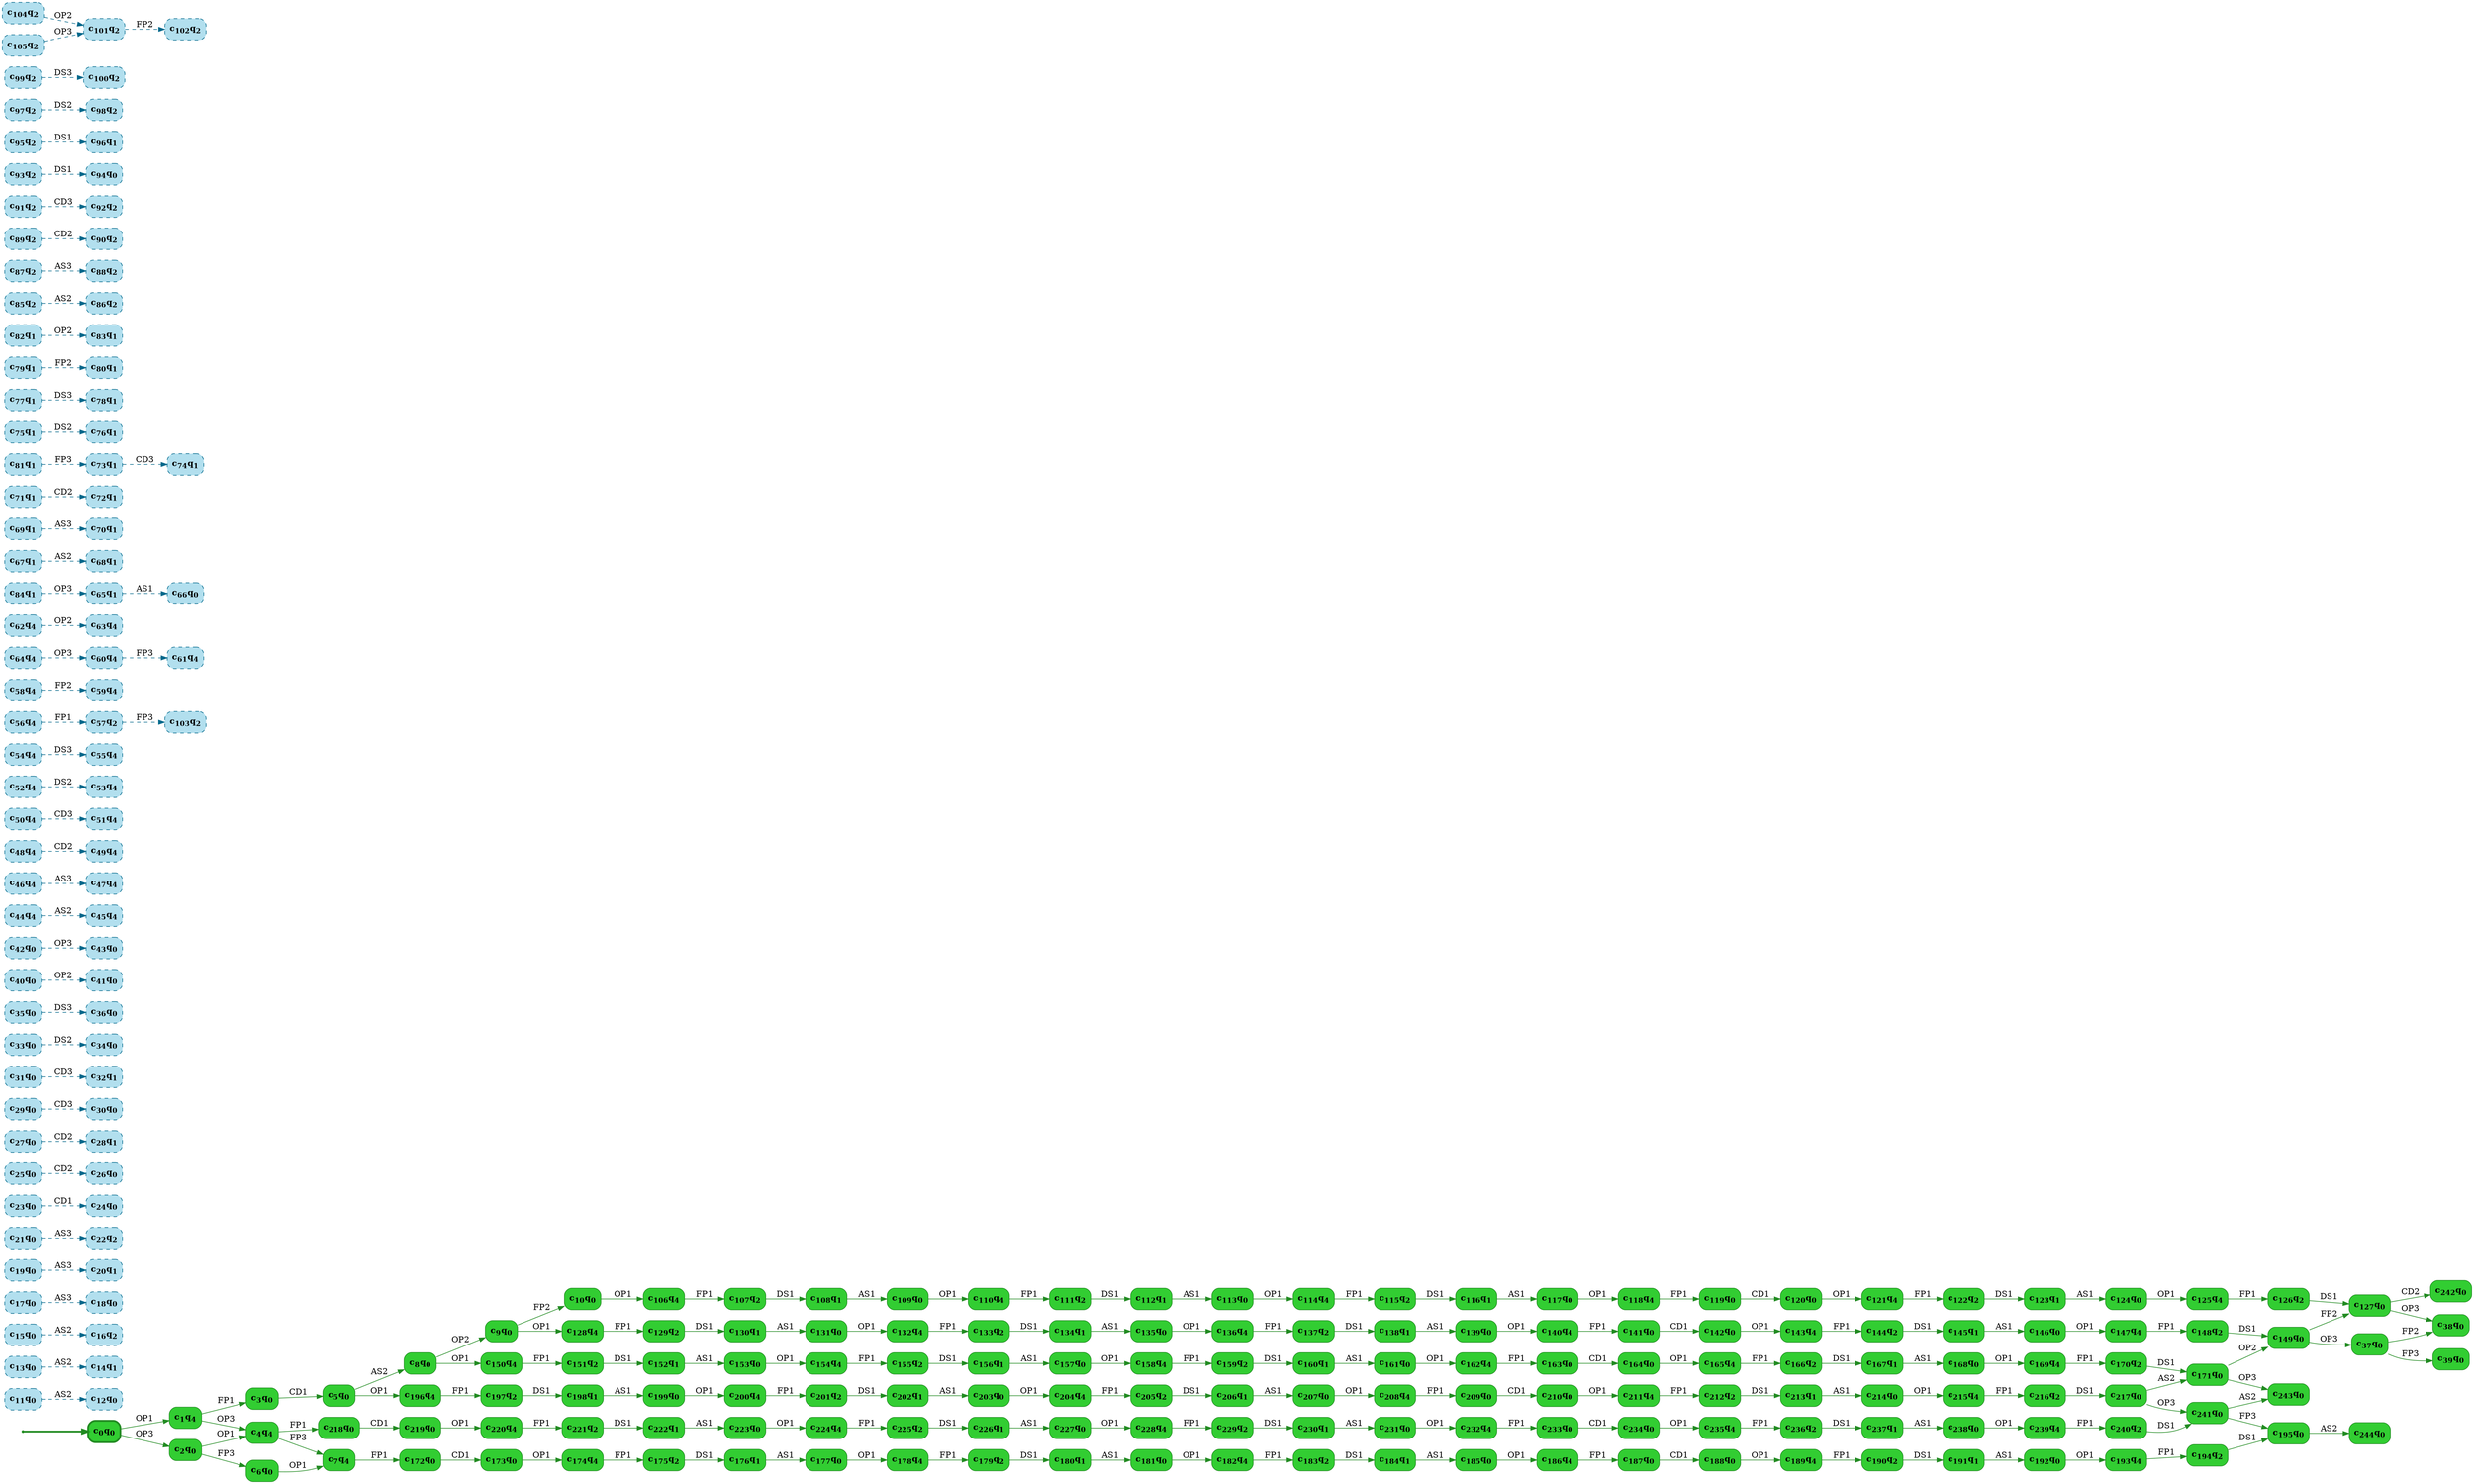 digraph g {

	rankdir="LR"

	__invisible__[shape="point", color="forestgreen"]
	c0q0[label=<<b>c<sub>0</sub>q<sub>0</sub></b>>, shape="box", style="rounded, filled", fillcolor="limegreen", color="forestgreen", penwidth=3] // Initial
	c1q4[label=<<b>c<sub>1</sub>q<sub>4</sub></b>>, shape="box", style="rounded, filled", fillcolor="limegreen", color="forestgreen"]
	c3q0[label=<<b>c<sub>3</sub>q<sub>0</sub></b>>, shape="box", style="rounded, filled", fillcolor="limegreen", color="forestgreen"]
	c5q0[label=<<b>c<sub>5</sub>q<sub>0</sub></b>>, shape="box", style="rounded, filled", fillcolor="limegreen", color="forestgreen"]
	c8q0[label=<<b>c<sub>8</sub>q<sub>0</sub></b>>, shape="box", style="rounded, filled", fillcolor="limegreen", color="forestgreen"]
	c9q0[label=<<b>c<sub>9</sub>q<sub>0</sub></b>>, shape="box", style="rounded, filled", fillcolor="limegreen", color="forestgreen"]
	c10q0[label=<<b>c<sub>10</sub>q<sub>0</sub></b>>, shape="box", style="rounded, filled", fillcolor="limegreen", color="forestgreen"]
	c106q4[label=<<b>c<sub>106</sub>q<sub>4</sub></b>>, shape="box", style="rounded, filled", fillcolor="limegreen", color="forestgreen"]
	c107q2[label=<<b>c<sub>107</sub>q<sub>2</sub></b>>, shape="box", style="rounded, filled", fillcolor="limegreen", color="forestgreen"]
	c108q1[label=<<b>c<sub>108</sub>q<sub>1</sub></b>>, shape="box", style="rounded, filled", fillcolor="limegreen", color="forestgreen"]
	c109q0[label=<<b>c<sub>109</sub>q<sub>0</sub></b>>, shape="box", style="rounded, filled", fillcolor="limegreen", color="forestgreen"]
	c110q4[label=<<b>c<sub>110</sub>q<sub>4</sub></b>>, shape="box", style="rounded, filled", fillcolor="limegreen", color="forestgreen"]
	c111q2[label=<<b>c<sub>111</sub>q<sub>2</sub></b>>, shape="box", style="rounded, filled", fillcolor="limegreen", color="forestgreen"]
	c112q1[label=<<b>c<sub>112</sub>q<sub>1</sub></b>>, shape="box", style="rounded, filled", fillcolor="limegreen", color="forestgreen"]
	c113q0[label=<<b>c<sub>113</sub>q<sub>0</sub></b>>, shape="box", style="rounded, filled", fillcolor="limegreen", color="forestgreen"]
	c114q4[label=<<b>c<sub>114</sub>q<sub>4</sub></b>>, shape="box", style="rounded, filled", fillcolor="limegreen", color="forestgreen"]
	c115q2[label=<<b>c<sub>115</sub>q<sub>2</sub></b>>, shape="box", style="rounded, filled", fillcolor="limegreen", color="forestgreen"]
	c116q1[label=<<b>c<sub>116</sub>q<sub>1</sub></b>>, shape="box", style="rounded, filled", fillcolor="limegreen", color="forestgreen"]
	c117q0[label=<<b>c<sub>117</sub>q<sub>0</sub></b>>, shape="box", style="rounded, filled", fillcolor="limegreen", color="forestgreen"]
	c118q4[label=<<b>c<sub>118</sub>q<sub>4</sub></b>>, shape="box", style="rounded, filled", fillcolor="limegreen", color="forestgreen"]
	c119q0[label=<<b>c<sub>119</sub>q<sub>0</sub></b>>, shape="box", style="rounded, filled", fillcolor="limegreen", color="forestgreen"]
	c120q0[label=<<b>c<sub>120</sub>q<sub>0</sub></b>>, shape="box", style="rounded, filled", fillcolor="limegreen", color="forestgreen"]
	c121q4[label=<<b>c<sub>121</sub>q<sub>4</sub></b>>, shape="box", style="rounded, filled", fillcolor="limegreen", color="forestgreen"]
	c122q2[label=<<b>c<sub>122</sub>q<sub>2</sub></b>>, shape="box", style="rounded, filled", fillcolor="limegreen", color="forestgreen"]
	c123q1[label=<<b>c<sub>123</sub>q<sub>1</sub></b>>, shape="box", style="rounded, filled", fillcolor="limegreen", color="forestgreen"]
	c124q0[label=<<b>c<sub>124</sub>q<sub>0</sub></b>>, shape="box", style="rounded, filled", fillcolor="limegreen", color="forestgreen"]
	c125q4[label=<<b>c<sub>125</sub>q<sub>4</sub></b>>, shape="box", style="rounded, filled", fillcolor="limegreen", color="forestgreen"]
	c126q2[label=<<b>c<sub>126</sub>q<sub>2</sub></b>>, shape="box", style="rounded, filled", fillcolor="limegreen", color="forestgreen"]
	c127q0[label=<<b>c<sub>127</sub>q<sub>0</sub></b>>, shape="box", style="rounded, filled", fillcolor="limegreen", color="forestgreen"]
	c242q0[label=<<b>c<sub>242</sub>q<sub>0</sub></b>>, shape="box", style="rounded, filled", fillcolor="limegreen", color="forestgreen"]
	c38q0[label=<<b>c<sub>38</sub>q<sub>0</sub></b>>, shape="box", style="rounded, filled", fillcolor="limegreen", color="forestgreen"]
	c128q4[label=<<b>c<sub>128</sub>q<sub>4</sub></b>>, shape="box", style="rounded, filled", fillcolor="limegreen", color="forestgreen"]
	c129q2[label=<<b>c<sub>129</sub>q<sub>2</sub></b>>, shape="box", style="rounded, filled", fillcolor="limegreen", color="forestgreen"]
	c130q1[label=<<b>c<sub>130</sub>q<sub>1</sub></b>>, shape="box", style="rounded, filled", fillcolor="limegreen", color="forestgreen"]
	c131q0[label=<<b>c<sub>131</sub>q<sub>0</sub></b>>, shape="box", style="rounded, filled", fillcolor="limegreen", color="forestgreen"]
	c132q4[label=<<b>c<sub>132</sub>q<sub>4</sub></b>>, shape="box", style="rounded, filled", fillcolor="limegreen", color="forestgreen"]
	c133q2[label=<<b>c<sub>133</sub>q<sub>2</sub></b>>, shape="box", style="rounded, filled", fillcolor="limegreen", color="forestgreen"]
	c134q1[label=<<b>c<sub>134</sub>q<sub>1</sub></b>>, shape="box", style="rounded, filled", fillcolor="limegreen", color="forestgreen"]
	c135q0[label=<<b>c<sub>135</sub>q<sub>0</sub></b>>, shape="box", style="rounded, filled", fillcolor="limegreen", color="forestgreen"]
	c136q4[label=<<b>c<sub>136</sub>q<sub>4</sub></b>>, shape="box", style="rounded, filled", fillcolor="limegreen", color="forestgreen"]
	c137q2[label=<<b>c<sub>137</sub>q<sub>2</sub></b>>, shape="box", style="rounded, filled", fillcolor="limegreen", color="forestgreen"]
	c138q1[label=<<b>c<sub>138</sub>q<sub>1</sub></b>>, shape="box", style="rounded, filled", fillcolor="limegreen", color="forestgreen"]
	c139q0[label=<<b>c<sub>139</sub>q<sub>0</sub></b>>, shape="box", style="rounded, filled", fillcolor="limegreen", color="forestgreen"]
	c140q4[label=<<b>c<sub>140</sub>q<sub>4</sub></b>>, shape="box", style="rounded, filled", fillcolor="limegreen", color="forestgreen"]
	c141q0[label=<<b>c<sub>141</sub>q<sub>0</sub></b>>, shape="box", style="rounded, filled", fillcolor="limegreen", color="forestgreen"]
	c142q0[label=<<b>c<sub>142</sub>q<sub>0</sub></b>>, shape="box", style="rounded, filled", fillcolor="limegreen", color="forestgreen"]
	c143q4[label=<<b>c<sub>143</sub>q<sub>4</sub></b>>, shape="box", style="rounded, filled", fillcolor="limegreen", color="forestgreen"]
	c144q2[label=<<b>c<sub>144</sub>q<sub>2</sub></b>>, shape="box", style="rounded, filled", fillcolor="limegreen", color="forestgreen"]
	c145q1[label=<<b>c<sub>145</sub>q<sub>1</sub></b>>, shape="box", style="rounded, filled", fillcolor="limegreen", color="forestgreen"]
	c146q0[label=<<b>c<sub>146</sub>q<sub>0</sub></b>>, shape="box", style="rounded, filled", fillcolor="limegreen", color="forestgreen"]
	c147q4[label=<<b>c<sub>147</sub>q<sub>4</sub></b>>, shape="box", style="rounded, filled", fillcolor="limegreen", color="forestgreen"]
	c148q2[label=<<b>c<sub>148</sub>q<sub>2</sub></b>>, shape="box", style="rounded, filled", fillcolor="limegreen", color="forestgreen"]
	c149q0[label=<<b>c<sub>149</sub>q<sub>0</sub></b>>, shape="box", style="rounded, filled", fillcolor="limegreen", color="forestgreen"]
	c37q0[label=<<b>c<sub>37</sub>q<sub>0</sub></b>>, shape="box", style="rounded, filled", fillcolor="limegreen", color="forestgreen"]
	c39q0[label=<<b>c<sub>39</sub>q<sub>0</sub></b>>, shape="box", style="rounded, filled", fillcolor="limegreen", color="forestgreen"]
	c150q4[label=<<b>c<sub>150</sub>q<sub>4</sub></b>>, shape="box", style="rounded, filled", fillcolor="limegreen", color="forestgreen"]
	c151q2[label=<<b>c<sub>151</sub>q<sub>2</sub></b>>, shape="box", style="rounded, filled", fillcolor="limegreen", color="forestgreen"]
	c152q1[label=<<b>c<sub>152</sub>q<sub>1</sub></b>>, shape="box", style="rounded, filled", fillcolor="limegreen", color="forestgreen"]
	c153q0[label=<<b>c<sub>153</sub>q<sub>0</sub></b>>, shape="box", style="rounded, filled", fillcolor="limegreen", color="forestgreen"]
	c154q4[label=<<b>c<sub>154</sub>q<sub>4</sub></b>>, shape="box", style="rounded, filled", fillcolor="limegreen", color="forestgreen"]
	c155q2[label=<<b>c<sub>155</sub>q<sub>2</sub></b>>, shape="box", style="rounded, filled", fillcolor="limegreen", color="forestgreen"]
	c156q1[label=<<b>c<sub>156</sub>q<sub>1</sub></b>>, shape="box", style="rounded, filled", fillcolor="limegreen", color="forestgreen"]
	c157q0[label=<<b>c<sub>157</sub>q<sub>0</sub></b>>, shape="box", style="rounded, filled", fillcolor="limegreen", color="forestgreen"]
	c158q4[label=<<b>c<sub>158</sub>q<sub>4</sub></b>>, shape="box", style="rounded, filled", fillcolor="limegreen", color="forestgreen"]
	c159q2[label=<<b>c<sub>159</sub>q<sub>2</sub></b>>, shape="box", style="rounded, filled", fillcolor="limegreen", color="forestgreen"]
	c160q1[label=<<b>c<sub>160</sub>q<sub>1</sub></b>>, shape="box", style="rounded, filled", fillcolor="limegreen", color="forestgreen"]
	c161q0[label=<<b>c<sub>161</sub>q<sub>0</sub></b>>, shape="box", style="rounded, filled", fillcolor="limegreen", color="forestgreen"]
	c162q4[label=<<b>c<sub>162</sub>q<sub>4</sub></b>>, shape="box", style="rounded, filled", fillcolor="limegreen", color="forestgreen"]
	c163q0[label=<<b>c<sub>163</sub>q<sub>0</sub></b>>, shape="box", style="rounded, filled", fillcolor="limegreen", color="forestgreen"]
	c164q0[label=<<b>c<sub>164</sub>q<sub>0</sub></b>>, shape="box", style="rounded, filled", fillcolor="limegreen", color="forestgreen"]
	c165q4[label=<<b>c<sub>165</sub>q<sub>4</sub></b>>, shape="box", style="rounded, filled", fillcolor="limegreen", color="forestgreen"]
	c166q2[label=<<b>c<sub>166</sub>q<sub>2</sub></b>>, shape="box", style="rounded, filled", fillcolor="limegreen", color="forestgreen"]
	c167q1[label=<<b>c<sub>167</sub>q<sub>1</sub></b>>, shape="box", style="rounded, filled", fillcolor="limegreen", color="forestgreen"]
	c168q0[label=<<b>c<sub>168</sub>q<sub>0</sub></b>>, shape="box", style="rounded, filled", fillcolor="limegreen", color="forestgreen"]
	c169q4[label=<<b>c<sub>169</sub>q<sub>4</sub></b>>, shape="box", style="rounded, filled", fillcolor="limegreen", color="forestgreen"]
	c170q2[label=<<b>c<sub>170</sub>q<sub>2</sub></b>>, shape="box", style="rounded, filled", fillcolor="limegreen", color="forestgreen"]
	c171q0[label=<<b>c<sub>171</sub>q<sub>0</sub></b>>, shape="box", style="rounded, filled", fillcolor="limegreen", color="forestgreen"]
	c243q0[label=<<b>c<sub>243</sub>q<sub>0</sub></b>>, shape="box", style="rounded, filled", fillcolor="limegreen", color="forestgreen"]
	c196q4[label=<<b>c<sub>196</sub>q<sub>4</sub></b>>, shape="box", style="rounded, filled", fillcolor="limegreen", color="forestgreen"]
	c197q2[label=<<b>c<sub>197</sub>q<sub>2</sub></b>>, shape="box", style="rounded, filled", fillcolor="limegreen", color="forestgreen"]
	c198q1[label=<<b>c<sub>198</sub>q<sub>1</sub></b>>, shape="box", style="rounded, filled", fillcolor="limegreen", color="forestgreen"]
	c199q0[label=<<b>c<sub>199</sub>q<sub>0</sub></b>>, shape="box", style="rounded, filled", fillcolor="limegreen", color="forestgreen"]
	c200q4[label=<<b>c<sub>200</sub>q<sub>4</sub></b>>, shape="box", style="rounded, filled", fillcolor="limegreen", color="forestgreen"]
	c201q2[label=<<b>c<sub>201</sub>q<sub>2</sub></b>>, shape="box", style="rounded, filled", fillcolor="limegreen", color="forestgreen"]
	c202q1[label=<<b>c<sub>202</sub>q<sub>1</sub></b>>, shape="box", style="rounded, filled", fillcolor="limegreen", color="forestgreen"]
	c203q0[label=<<b>c<sub>203</sub>q<sub>0</sub></b>>, shape="box", style="rounded, filled", fillcolor="limegreen", color="forestgreen"]
	c204q4[label=<<b>c<sub>204</sub>q<sub>4</sub></b>>, shape="box", style="rounded, filled", fillcolor="limegreen", color="forestgreen"]
	c205q2[label=<<b>c<sub>205</sub>q<sub>2</sub></b>>, shape="box", style="rounded, filled", fillcolor="limegreen", color="forestgreen"]
	c206q1[label=<<b>c<sub>206</sub>q<sub>1</sub></b>>, shape="box", style="rounded, filled", fillcolor="limegreen", color="forestgreen"]
	c207q0[label=<<b>c<sub>207</sub>q<sub>0</sub></b>>, shape="box", style="rounded, filled", fillcolor="limegreen", color="forestgreen"]
	c208q4[label=<<b>c<sub>208</sub>q<sub>4</sub></b>>, shape="box", style="rounded, filled", fillcolor="limegreen", color="forestgreen"]
	c209q0[label=<<b>c<sub>209</sub>q<sub>0</sub></b>>, shape="box", style="rounded, filled", fillcolor="limegreen", color="forestgreen"]
	c210q0[label=<<b>c<sub>210</sub>q<sub>0</sub></b>>, shape="box", style="rounded, filled", fillcolor="limegreen", color="forestgreen"]
	c211q4[label=<<b>c<sub>211</sub>q<sub>4</sub></b>>, shape="box", style="rounded, filled", fillcolor="limegreen", color="forestgreen"]
	c212q2[label=<<b>c<sub>212</sub>q<sub>2</sub></b>>, shape="box", style="rounded, filled", fillcolor="limegreen", color="forestgreen"]
	c213q1[label=<<b>c<sub>213</sub>q<sub>1</sub></b>>, shape="box", style="rounded, filled", fillcolor="limegreen", color="forestgreen"]
	c214q0[label=<<b>c<sub>214</sub>q<sub>0</sub></b>>, shape="box", style="rounded, filled", fillcolor="limegreen", color="forestgreen"]
	c215q4[label=<<b>c<sub>215</sub>q<sub>4</sub></b>>, shape="box", style="rounded, filled", fillcolor="limegreen", color="forestgreen"]
	c216q2[label=<<b>c<sub>216</sub>q<sub>2</sub></b>>, shape="box", style="rounded, filled", fillcolor="limegreen", color="forestgreen"]
	c217q0[label=<<b>c<sub>217</sub>q<sub>0</sub></b>>, shape="box", style="rounded, filled", fillcolor="limegreen", color="forestgreen"]
	c241q0[label=<<b>c<sub>241</sub>q<sub>0</sub></b>>, shape="box", style="rounded, filled", fillcolor="limegreen", color="forestgreen"]
	c195q0[label=<<b>c<sub>195</sub>q<sub>0</sub></b>>, shape="box", style="rounded, filled", fillcolor="limegreen", color="forestgreen"]
	c244q0[label=<<b>c<sub>244</sub>q<sub>0</sub></b>>, shape="box", style="rounded, filled", fillcolor="limegreen", color="forestgreen"]
	c4q4[label=<<b>c<sub>4</sub>q<sub>4</sub></b>>, shape="box", style="rounded, filled", fillcolor="limegreen", color="forestgreen"]
	c7q4[label=<<b>c<sub>7</sub>q<sub>4</sub></b>>, shape="box", style="rounded, filled", fillcolor="limegreen", color="forestgreen"]
	c172q0[label=<<b>c<sub>172</sub>q<sub>0</sub></b>>, shape="box", style="rounded, filled", fillcolor="limegreen", color="forestgreen"]
	c173q0[label=<<b>c<sub>173</sub>q<sub>0</sub></b>>, shape="box", style="rounded, filled", fillcolor="limegreen", color="forestgreen"]
	c174q4[label=<<b>c<sub>174</sub>q<sub>4</sub></b>>, shape="box", style="rounded, filled", fillcolor="limegreen", color="forestgreen"]
	c175q2[label=<<b>c<sub>175</sub>q<sub>2</sub></b>>, shape="box", style="rounded, filled", fillcolor="limegreen", color="forestgreen"]
	c176q1[label=<<b>c<sub>176</sub>q<sub>1</sub></b>>, shape="box", style="rounded, filled", fillcolor="limegreen", color="forestgreen"]
	c177q0[label=<<b>c<sub>177</sub>q<sub>0</sub></b>>, shape="box", style="rounded, filled", fillcolor="limegreen", color="forestgreen"]
	c178q4[label=<<b>c<sub>178</sub>q<sub>4</sub></b>>, shape="box", style="rounded, filled", fillcolor="limegreen", color="forestgreen"]
	c179q2[label=<<b>c<sub>179</sub>q<sub>2</sub></b>>, shape="box", style="rounded, filled", fillcolor="limegreen", color="forestgreen"]
	c180q1[label=<<b>c<sub>180</sub>q<sub>1</sub></b>>, shape="box", style="rounded, filled", fillcolor="limegreen", color="forestgreen"]
	c181q0[label=<<b>c<sub>181</sub>q<sub>0</sub></b>>, shape="box", style="rounded, filled", fillcolor="limegreen", color="forestgreen"]
	c182q4[label=<<b>c<sub>182</sub>q<sub>4</sub></b>>, shape="box", style="rounded, filled", fillcolor="limegreen", color="forestgreen"]
	c183q2[label=<<b>c<sub>183</sub>q<sub>2</sub></b>>, shape="box", style="rounded, filled", fillcolor="limegreen", color="forestgreen"]
	c184q1[label=<<b>c<sub>184</sub>q<sub>1</sub></b>>, shape="box", style="rounded, filled", fillcolor="limegreen", color="forestgreen"]
	c185q0[label=<<b>c<sub>185</sub>q<sub>0</sub></b>>, shape="box", style="rounded, filled", fillcolor="limegreen", color="forestgreen"]
	c186q4[label=<<b>c<sub>186</sub>q<sub>4</sub></b>>, shape="box", style="rounded, filled", fillcolor="limegreen", color="forestgreen"]
	c187q0[label=<<b>c<sub>187</sub>q<sub>0</sub></b>>, shape="box", style="rounded, filled", fillcolor="limegreen", color="forestgreen"]
	c188q0[label=<<b>c<sub>188</sub>q<sub>0</sub></b>>, shape="box", style="rounded, filled", fillcolor="limegreen", color="forestgreen"]
	c189q4[label=<<b>c<sub>189</sub>q<sub>4</sub></b>>, shape="box", style="rounded, filled", fillcolor="limegreen", color="forestgreen"]
	c190q2[label=<<b>c<sub>190</sub>q<sub>2</sub></b>>, shape="box", style="rounded, filled", fillcolor="limegreen", color="forestgreen"]
	c191q1[label=<<b>c<sub>191</sub>q<sub>1</sub></b>>, shape="box", style="rounded, filled", fillcolor="limegreen", color="forestgreen"]
	c192q0[label=<<b>c<sub>192</sub>q<sub>0</sub></b>>, shape="box", style="rounded, filled", fillcolor="limegreen", color="forestgreen"]
	c193q4[label=<<b>c<sub>193</sub>q<sub>4</sub></b>>, shape="box", style="rounded, filled", fillcolor="limegreen", color="forestgreen"]
	c194q2[label=<<b>c<sub>194</sub>q<sub>2</sub></b>>, shape="box", style="rounded, filled", fillcolor="limegreen", color="forestgreen"]
	c218q0[label=<<b>c<sub>218</sub>q<sub>0</sub></b>>, shape="box", style="rounded, filled", fillcolor="limegreen", color="forestgreen"]
	c219q0[label=<<b>c<sub>219</sub>q<sub>0</sub></b>>, shape="box", style="rounded, filled", fillcolor="limegreen", color="forestgreen"]
	c220q4[label=<<b>c<sub>220</sub>q<sub>4</sub></b>>, shape="box", style="rounded, filled", fillcolor="limegreen", color="forestgreen"]
	c221q2[label=<<b>c<sub>221</sub>q<sub>2</sub></b>>, shape="box", style="rounded, filled", fillcolor="limegreen", color="forestgreen"]
	c222q1[label=<<b>c<sub>222</sub>q<sub>1</sub></b>>, shape="box", style="rounded, filled", fillcolor="limegreen", color="forestgreen"]
	c223q0[label=<<b>c<sub>223</sub>q<sub>0</sub></b>>, shape="box", style="rounded, filled", fillcolor="limegreen", color="forestgreen"]
	c224q4[label=<<b>c<sub>224</sub>q<sub>4</sub></b>>, shape="box", style="rounded, filled", fillcolor="limegreen", color="forestgreen"]
	c225q2[label=<<b>c<sub>225</sub>q<sub>2</sub></b>>, shape="box", style="rounded, filled", fillcolor="limegreen", color="forestgreen"]
	c226q1[label=<<b>c<sub>226</sub>q<sub>1</sub></b>>, shape="box", style="rounded, filled", fillcolor="limegreen", color="forestgreen"]
	c227q0[label=<<b>c<sub>227</sub>q<sub>0</sub></b>>, shape="box", style="rounded, filled", fillcolor="limegreen", color="forestgreen"]
	c228q4[label=<<b>c<sub>228</sub>q<sub>4</sub></b>>, shape="box", style="rounded, filled", fillcolor="limegreen", color="forestgreen"]
	c229q2[label=<<b>c<sub>229</sub>q<sub>2</sub></b>>, shape="box", style="rounded, filled", fillcolor="limegreen", color="forestgreen"]
	c230q1[label=<<b>c<sub>230</sub>q<sub>1</sub></b>>, shape="box", style="rounded, filled", fillcolor="limegreen", color="forestgreen"]
	c231q0[label=<<b>c<sub>231</sub>q<sub>0</sub></b>>, shape="box", style="rounded, filled", fillcolor="limegreen", color="forestgreen"]
	c232q4[label=<<b>c<sub>232</sub>q<sub>4</sub></b>>, shape="box", style="rounded, filled", fillcolor="limegreen", color="forestgreen"]
	c233q0[label=<<b>c<sub>233</sub>q<sub>0</sub></b>>, shape="box", style="rounded, filled", fillcolor="limegreen", color="forestgreen"]
	c234q0[label=<<b>c<sub>234</sub>q<sub>0</sub></b>>, shape="box", style="rounded, filled", fillcolor="limegreen", color="forestgreen"]
	c235q4[label=<<b>c<sub>235</sub>q<sub>4</sub></b>>, shape="box", style="rounded, filled", fillcolor="limegreen", color="forestgreen"]
	c236q2[label=<<b>c<sub>236</sub>q<sub>2</sub></b>>, shape="box", style="rounded, filled", fillcolor="limegreen", color="forestgreen"]
	c237q1[label=<<b>c<sub>237</sub>q<sub>1</sub></b>>, shape="box", style="rounded, filled", fillcolor="limegreen", color="forestgreen"]
	c238q0[label=<<b>c<sub>238</sub>q<sub>0</sub></b>>, shape="box", style="rounded, filled", fillcolor="limegreen", color="forestgreen"]
	c239q4[label=<<b>c<sub>239</sub>q<sub>4</sub></b>>, shape="box", style="rounded, filled", fillcolor="limegreen", color="forestgreen"]
	c240q2[label=<<b>c<sub>240</sub>q<sub>2</sub></b>>, shape="box", style="rounded, filled", fillcolor="limegreen", color="forestgreen"]
	c2q0[label=<<b>c<sub>2</sub>q<sub>0</sub></b>>, shape="box", style="rounded, filled", fillcolor="limegreen", color="forestgreen"]
	c6q0[label=<<b>c<sub>6</sub>q<sub>0</sub></b>>, shape="box", style="rounded, filled", fillcolor="limegreen", color="forestgreen"]
	c11q0[label=<<b>c<sub>11</sub>q<sub>0</sub></b>>, shape="box", style="rounded, filled, dashed", fillcolor="lightblue2", color="deepskyblue4"]
	c12q0[label=<<b>c<sub>12</sub>q<sub>0</sub></b>>, shape="box", style="rounded, filled, dashed", fillcolor="lightblue2", color="deepskyblue4"]
	c13q0[label=<<b>c<sub>13</sub>q<sub>0</sub></b>>, shape="box", style="rounded, filled, dashed", fillcolor="lightblue2", color="deepskyblue4"]
	c14q1[label=<<b>c<sub>14</sub>q<sub>1</sub></b>>, shape="box", style="rounded, filled, dashed", fillcolor="lightblue2", color="deepskyblue4"]
	c15q0[label=<<b>c<sub>15</sub>q<sub>0</sub></b>>, shape="box", style="rounded, filled, dashed", fillcolor="lightblue2", color="deepskyblue4"]
	c16q2[label=<<b>c<sub>16</sub>q<sub>2</sub></b>>, shape="box", style="rounded, filled, dashed", fillcolor="lightblue2", color="deepskyblue4"]
	c17q0[label=<<b>c<sub>17</sub>q<sub>0</sub></b>>, shape="box", style="rounded, filled, dashed", fillcolor="lightblue2", color="deepskyblue4"]
	c18q0[label=<<b>c<sub>18</sub>q<sub>0</sub></b>>, shape="box", style="rounded, filled, dashed", fillcolor="lightblue2", color="deepskyblue4"]
	c19q0[label=<<b>c<sub>19</sub>q<sub>0</sub></b>>, shape="box", style="rounded, filled, dashed", fillcolor="lightblue2", color="deepskyblue4"]
	c20q1[label=<<b>c<sub>20</sub>q<sub>1</sub></b>>, shape="box", style="rounded, filled, dashed", fillcolor="lightblue2", color="deepskyblue4"]
	c21q0[label=<<b>c<sub>21</sub>q<sub>0</sub></b>>, shape="box", style="rounded, filled, dashed", fillcolor="lightblue2", color="deepskyblue4"]
	c22q2[label=<<b>c<sub>22</sub>q<sub>2</sub></b>>, shape="box", style="rounded, filled, dashed", fillcolor="lightblue2", color="deepskyblue4"]
	c23q0[label=<<b>c<sub>23</sub>q<sub>0</sub></b>>, shape="box", style="rounded, filled, dashed", fillcolor="lightblue2", color="deepskyblue4"]
	c24q0[label=<<b>c<sub>24</sub>q<sub>0</sub></b>>, shape="box", style="rounded, filled, dashed", fillcolor="lightblue2", color="deepskyblue4"]
	c25q0[label=<<b>c<sub>25</sub>q<sub>0</sub></b>>, shape="box", style="rounded, filled, dashed", fillcolor="lightblue2", color="deepskyblue4"]
	c26q0[label=<<b>c<sub>26</sub>q<sub>0</sub></b>>, shape="box", style="rounded, filled, dashed", fillcolor="lightblue2", color="deepskyblue4"]
	c27q0[label=<<b>c<sub>27</sub>q<sub>0</sub></b>>, shape="box", style="rounded, filled, dashed", fillcolor="lightblue2", color="deepskyblue4"]
	c28q1[label=<<b>c<sub>28</sub>q<sub>1</sub></b>>, shape="box", style="rounded, filled, dashed", fillcolor="lightblue2", color="deepskyblue4"]
	c29q0[label=<<b>c<sub>29</sub>q<sub>0</sub></b>>, shape="box", style="rounded, filled, dashed", fillcolor="lightblue2", color="deepskyblue4"]
	c30q0[label=<<b>c<sub>30</sub>q<sub>0</sub></b>>, shape="box", style="rounded, filled, dashed", fillcolor="lightblue2", color="deepskyblue4"]
	c31q0[label=<<b>c<sub>31</sub>q<sub>0</sub></b>>, shape="box", style="rounded, filled, dashed", fillcolor="lightblue2", color="deepskyblue4"]
	c32q1[label=<<b>c<sub>32</sub>q<sub>1</sub></b>>, shape="box", style="rounded, filled, dashed", fillcolor="lightblue2", color="deepskyblue4"]
	c33q0[label=<<b>c<sub>33</sub>q<sub>0</sub></b>>, shape="box", style="rounded, filled, dashed", fillcolor="lightblue2", color="deepskyblue4"]
	c34q0[label=<<b>c<sub>34</sub>q<sub>0</sub></b>>, shape="box", style="rounded, filled, dashed", fillcolor="lightblue2", color="deepskyblue4"]
	c35q0[label=<<b>c<sub>35</sub>q<sub>0</sub></b>>, shape="box", style="rounded, filled, dashed", fillcolor="lightblue2", color="deepskyblue4"]
	c36q0[label=<<b>c<sub>36</sub>q<sub>0</sub></b>>, shape="box", style="rounded, filled, dashed", fillcolor="lightblue2", color="deepskyblue4"]
	c40q0[label=<<b>c<sub>40</sub>q<sub>0</sub></b>>, shape="box", style="rounded, filled, dashed", fillcolor="lightblue2", color="deepskyblue4"]
	c41q0[label=<<b>c<sub>41</sub>q<sub>0</sub></b>>, shape="box", style="rounded, filled, dashed", fillcolor="lightblue2", color="deepskyblue4"]
	c42q0[label=<<b>c<sub>42</sub>q<sub>0</sub></b>>, shape="box", style="rounded, filled, dashed", fillcolor="lightblue2", color="deepskyblue4"]
	c43q0[label=<<b>c<sub>43</sub>q<sub>0</sub></b>>, shape="box", style="rounded, filled, dashed", fillcolor="lightblue2", color="deepskyblue4"]
	c44q4[label=<<b>c<sub>44</sub>q<sub>4</sub></b>>, shape="box", style="rounded, filled, dashed", fillcolor="lightblue2", color="deepskyblue4"]
	c45q4[label=<<b>c<sub>45</sub>q<sub>4</sub></b>>, shape="box", style="rounded, filled, dashed", fillcolor="lightblue2", color="deepskyblue4"]
	c46q4[label=<<b>c<sub>46</sub>q<sub>4</sub></b>>, shape="box", style="rounded, filled, dashed", fillcolor="lightblue2", color="deepskyblue4"]
	c47q4[label=<<b>c<sub>47</sub>q<sub>4</sub></b>>, shape="box", style="rounded, filled, dashed", fillcolor="lightblue2", color="deepskyblue4"]
	c48q4[label=<<b>c<sub>48</sub>q<sub>4</sub></b>>, shape="box", style="rounded, filled, dashed", fillcolor="lightblue2", color="deepskyblue4"]
	c49q4[label=<<b>c<sub>49</sub>q<sub>4</sub></b>>, shape="box", style="rounded, filled, dashed", fillcolor="lightblue2", color="deepskyblue4"]
	c50q4[label=<<b>c<sub>50</sub>q<sub>4</sub></b>>, shape="box", style="rounded, filled, dashed", fillcolor="lightblue2", color="deepskyblue4"]
	c51q4[label=<<b>c<sub>51</sub>q<sub>4</sub></b>>, shape="box", style="rounded, filled, dashed", fillcolor="lightblue2", color="deepskyblue4"]
	c52q4[label=<<b>c<sub>52</sub>q<sub>4</sub></b>>, shape="box", style="rounded, filled, dashed", fillcolor="lightblue2", color="deepskyblue4"]
	c53q4[label=<<b>c<sub>53</sub>q<sub>4</sub></b>>, shape="box", style="rounded, filled, dashed", fillcolor="lightblue2", color="deepskyblue4"]
	c54q4[label=<<b>c<sub>54</sub>q<sub>4</sub></b>>, shape="box", style="rounded, filled, dashed", fillcolor="lightblue2", color="deepskyblue4"]
	c55q4[label=<<b>c<sub>55</sub>q<sub>4</sub></b>>, shape="box", style="rounded, filled, dashed", fillcolor="lightblue2", color="deepskyblue4"]
	c56q4[label=<<b>c<sub>56</sub>q<sub>4</sub></b>>, shape="box", style="rounded, filled, dashed", fillcolor="lightblue2", color="deepskyblue4"]
	c57q2[label=<<b>c<sub>57</sub>q<sub>2</sub></b>>, shape="box", style="rounded, filled, dashed", fillcolor="lightblue2", color="deepskyblue4"]
	c58q4[label=<<b>c<sub>58</sub>q<sub>4</sub></b>>, shape="box", style="rounded, filled, dashed", fillcolor="lightblue2", color="deepskyblue4"]
	c59q4[label=<<b>c<sub>59</sub>q<sub>4</sub></b>>, shape="box", style="rounded, filled, dashed", fillcolor="lightblue2", color="deepskyblue4"]
	c60q4[label=<<b>c<sub>60</sub>q<sub>4</sub></b>>, shape="box", style="rounded, filled, dashed", fillcolor="lightblue2", color="deepskyblue4"]
	c61q4[label=<<b>c<sub>61</sub>q<sub>4</sub></b>>, shape="box", style="rounded, filled, dashed", fillcolor="lightblue2", color="deepskyblue4"]
	c62q4[label=<<b>c<sub>62</sub>q<sub>4</sub></b>>, shape="box", style="rounded, filled, dashed", fillcolor="lightblue2", color="deepskyblue4"]
	c63q4[label=<<b>c<sub>63</sub>q<sub>4</sub></b>>, shape="box", style="rounded, filled, dashed", fillcolor="lightblue2", color="deepskyblue4"]
	c64q4[label=<<b>c<sub>64</sub>q<sub>4</sub></b>>, shape="box", style="rounded, filled, dashed", fillcolor="lightblue2", color="deepskyblue4"]
	c65q1[label=<<b>c<sub>65</sub>q<sub>1</sub></b>>, shape="box", style="rounded, filled, dashed", fillcolor="lightblue2", color="deepskyblue4"]
	c66q0[label=<<b>c<sub>66</sub>q<sub>0</sub></b>>, shape="box", style="rounded, filled, dashed", fillcolor="lightblue2", color="deepskyblue4"]
	c67q1[label=<<b>c<sub>67</sub>q<sub>1</sub></b>>, shape="box", style="rounded, filled, dashed", fillcolor="lightblue2", color="deepskyblue4"]
	c68q1[label=<<b>c<sub>68</sub>q<sub>1</sub></b>>, shape="box", style="rounded, filled, dashed", fillcolor="lightblue2", color="deepskyblue4"]
	c69q1[label=<<b>c<sub>69</sub>q<sub>1</sub></b>>, shape="box", style="rounded, filled, dashed", fillcolor="lightblue2", color="deepskyblue4"]
	c70q1[label=<<b>c<sub>70</sub>q<sub>1</sub></b>>, shape="box", style="rounded, filled, dashed", fillcolor="lightblue2", color="deepskyblue4"]
	c71q1[label=<<b>c<sub>71</sub>q<sub>1</sub></b>>, shape="box", style="rounded, filled, dashed", fillcolor="lightblue2", color="deepskyblue4"]
	c72q1[label=<<b>c<sub>72</sub>q<sub>1</sub></b>>, shape="box", style="rounded, filled, dashed", fillcolor="lightblue2", color="deepskyblue4"]
	c73q1[label=<<b>c<sub>73</sub>q<sub>1</sub></b>>, shape="box", style="rounded, filled, dashed", fillcolor="lightblue2", color="deepskyblue4"]
	c74q1[label=<<b>c<sub>74</sub>q<sub>1</sub></b>>, shape="box", style="rounded, filled, dashed", fillcolor="lightblue2", color="deepskyblue4"]
	c75q1[label=<<b>c<sub>75</sub>q<sub>1</sub></b>>, shape="box", style="rounded, filled, dashed", fillcolor="lightblue2", color="deepskyblue4"]
	c76q1[label=<<b>c<sub>76</sub>q<sub>1</sub></b>>, shape="box", style="rounded, filled, dashed", fillcolor="lightblue2", color="deepskyblue4"]
	c77q1[label=<<b>c<sub>77</sub>q<sub>1</sub></b>>, shape="box", style="rounded, filled, dashed", fillcolor="lightblue2", color="deepskyblue4"]
	c78q1[label=<<b>c<sub>78</sub>q<sub>1</sub></b>>, shape="box", style="rounded, filled, dashed", fillcolor="lightblue2", color="deepskyblue4"]
	c79q1[label=<<b>c<sub>79</sub>q<sub>1</sub></b>>, shape="box", style="rounded, filled, dashed", fillcolor="lightblue2", color="deepskyblue4"]
	c80q1[label=<<b>c<sub>80</sub>q<sub>1</sub></b>>, shape="box", style="rounded, filled, dashed", fillcolor="lightblue2", color="deepskyblue4"]
	c81q1[label=<<b>c<sub>81</sub>q<sub>1</sub></b>>, shape="box", style="rounded, filled, dashed", fillcolor="lightblue2", color="deepskyblue4"]
	c82q1[label=<<b>c<sub>82</sub>q<sub>1</sub></b>>, shape="box", style="rounded, filled, dashed", fillcolor="lightblue2", color="deepskyblue4"]
	c83q1[label=<<b>c<sub>83</sub>q<sub>1</sub></b>>, shape="box", style="rounded, filled, dashed", fillcolor="lightblue2", color="deepskyblue4"]
	c84q1[label=<<b>c<sub>84</sub>q<sub>1</sub></b>>, shape="box", style="rounded, filled, dashed", fillcolor="lightblue2", color="deepskyblue4"]
	c85q2[label=<<b>c<sub>85</sub>q<sub>2</sub></b>>, shape="box", style="rounded, filled, dashed", fillcolor="lightblue2", color="deepskyblue4"]
	c86q2[label=<<b>c<sub>86</sub>q<sub>2</sub></b>>, shape="box", style="rounded, filled, dashed", fillcolor="lightblue2", color="deepskyblue4"]
	c87q2[label=<<b>c<sub>87</sub>q<sub>2</sub></b>>, shape="box", style="rounded, filled, dashed", fillcolor="lightblue2", color="deepskyblue4"]
	c88q2[label=<<b>c<sub>88</sub>q<sub>2</sub></b>>, shape="box", style="rounded, filled, dashed", fillcolor="lightblue2", color="deepskyblue4"]
	c89q2[label=<<b>c<sub>89</sub>q<sub>2</sub></b>>, shape="box", style="rounded, filled, dashed", fillcolor="lightblue2", color="deepskyblue4"]
	c90q2[label=<<b>c<sub>90</sub>q<sub>2</sub></b>>, shape="box", style="rounded, filled, dashed", fillcolor="lightblue2", color="deepskyblue4"]
	c91q2[label=<<b>c<sub>91</sub>q<sub>2</sub></b>>, shape="box", style="rounded, filled, dashed", fillcolor="lightblue2", color="deepskyblue4"]
	c92q2[label=<<b>c<sub>92</sub>q<sub>2</sub></b>>, shape="box", style="rounded, filled, dashed", fillcolor="lightblue2", color="deepskyblue4"]
	c93q2[label=<<b>c<sub>93</sub>q<sub>2</sub></b>>, shape="box", style="rounded, filled, dashed", fillcolor="lightblue2", color="deepskyblue4"]
	c94q0[label=<<b>c<sub>94</sub>q<sub>0</sub></b>>, shape="box", style="rounded, filled, dashed", fillcolor="lightblue2", color="deepskyblue4"]
	c95q2[label=<<b>c<sub>95</sub>q<sub>2</sub></b>>, shape="box", style="rounded, filled, dashed", fillcolor="lightblue2", color="deepskyblue4"]
	c96q1[label=<<b>c<sub>96</sub>q<sub>1</sub></b>>, shape="box", style="rounded, filled, dashed", fillcolor="lightblue2", color="deepskyblue4"]
	c97q2[label=<<b>c<sub>97</sub>q<sub>2</sub></b>>, shape="box", style="rounded, filled, dashed", fillcolor="lightblue2", color="deepskyblue4"]
	c98q2[label=<<b>c<sub>98</sub>q<sub>2</sub></b>>, shape="box", style="rounded, filled, dashed", fillcolor="lightblue2", color="deepskyblue4"]
	c99q2[label=<<b>c<sub>99</sub>q<sub>2</sub></b>>, shape="box", style="rounded, filled, dashed", fillcolor="lightblue2", color="deepskyblue4"]
	c100q2[label=<<b>c<sub>100</sub>q<sub>2</sub></b>>, shape="box", style="rounded, filled, dashed", fillcolor="lightblue2", color="deepskyblue4"]
	c101q2[label=<<b>c<sub>101</sub>q<sub>2</sub></b>>, shape="box", style="rounded, filled, dashed", fillcolor="lightblue2", color="deepskyblue4"]
	c102q2[label=<<b>c<sub>102</sub>q<sub>2</sub></b>>, shape="box", style="rounded, filled, dashed", fillcolor="lightblue2", color="deepskyblue4"]
	c103q2[label=<<b>c<sub>103</sub>q<sub>2</sub></b>>, shape="box", style="rounded, filled, dashed", fillcolor="lightblue2", color="deepskyblue4"]
	c104q2[label=<<b>c<sub>104</sub>q<sub>2</sub></b>>, shape="box", style="rounded, filled, dashed", fillcolor="lightblue2", color="deepskyblue4"]
	c105q2[label=<<b>c<sub>105</sub>q<sub>2</sub></b>>, shape="box", style="rounded, filled, dashed", fillcolor="lightblue2", color="deepskyblue4"]

	__invisible__ -> c0q0[penwidth=3, color="forestgreen"]
	c0q0 -> c1q4[label=<OP1>, color="forestgreen"]
	c1q4 -> c3q0[label=<FP1>, color="forestgreen"]
	c3q0 -> c5q0[label=<CD1>, color="forestgreen"]
	c5q0 -> c8q0[label=<AS2>, color="forestgreen"]
	c8q0 -> c9q0[label=<OP2>, color="forestgreen"]
	c9q0 -> c10q0[label=<FP2>, color="forestgreen"]
	c10q0 -> c106q4[label=<OP1>, color="forestgreen"]
	c106q4 -> c107q2[label=<FP1>, color="forestgreen"]
	c107q2 -> c108q1[label=<DS1>, color="forestgreen"]
	c108q1 -> c109q0[label=<AS1>, color="forestgreen"]
	c109q0 -> c110q4[label=<OP1>, color="forestgreen"]
	c110q4 -> c111q2[label=<FP1>, color="forestgreen"]
	c111q2 -> c112q1[label=<DS1>, color="forestgreen"]
	c112q1 -> c113q0[label=<AS1>, color="forestgreen"]
	c113q0 -> c114q4[label=<OP1>, color="forestgreen"]
	c114q4 -> c115q2[label=<FP1>, color="forestgreen"]
	c115q2 -> c116q1[label=<DS1>, color="forestgreen"]
	c116q1 -> c117q0[label=<AS1>, color="forestgreen"]
	c117q0 -> c118q4[label=<OP1>, color="forestgreen"]
	c118q4 -> c119q0[label=<FP1>, color="forestgreen"]
	c119q0 -> c120q0[label=<CD1>, color="forestgreen"]
	c120q0 -> c121q4[label=<OP1>, color="forestgreen"]
	c121q4 -> c122q2[label=<FP1>, color="forestgreen"]
	c122q2 -> c123q1[label=<DS1>, color="forestgreen"]
	c123q1 -> c124q0[label=<AS1>, color="forestgreen"]
	c124q0 -> c125q4[label=<OP1>, color="forestgreen"]
	c125q4 -> c126q2[label=<FP1>, color="forestgreen"]
	c126q2 -> c127q0[label=<DS1>, color="forestgreen"]
	c127q0 -> c242q0[label=<CD2>, color="forestgreen"]
	c127q0 -> c38q0[label=<OP3>, color="forestgreen"]
	c9q0 -> c128q4[label=<OP1>, color="forestgreen"]
	c128q4 -> c129q2[label=<FP1>, color="forestgreen"]
	c129q2 -> c130q1[label=<DS1>, color="forestgreen"]
	c130q1 -> c131q0[label=<AS1>, color="forestgreen"]
	c131q0 -> c132q4[label=<OP1>, color="forestgreen"]
	c132q4 -> c133q2[label=<FP1>, color="forestgreen"]
	c133q2 -> c134q1[label=<DS1>, color="forestgreen"]
	c134q1 -> c135q0[label=<AS1>, color="forestgreen"]
	c135q0 -> c136q4[label=<OP1>, color="forestgreen"]
	c136q4 -> c137q2[label=<FP1>, color="forestgreen"]
	c137q2 -> c138q1[label=<DS1>, color="forestgreen"]
	c138q1 -> c139q0[label=<AS1>, color="forestgreen"]
	c139q0 -> c140q4[label=<OP1>, color="forestgreen"]
	c140q4 -> c141q0[label=<FP1>, color="forestgreen"]
	c141q0 -> c142q0[label=<CD1>, color="forestgreen"]
	c142q0 -> c143q4[label=<OP1>, color="forestgreen"]
	c143q4 -> c144q2[label=<FP1>, color="forestgreen"]
	c144q2 -> c145q1[label=<DS1>, color="forestgreen"]
	c145q1 -> c146q0[label=<AS1>, color="forestgreen"]
	c146q0 -> c147q4[label=<OP1>, color="forestgreen"]
	c147q4 -> c148q2[label=<FP1>, color="forestgreen"]
	c148q2 -> c149q0[label=<DS1>, color="forestgreen"]
	c149q0 -> c127q0[label=<FP2>, color="forestgreen"]
	c149q0 -> c37q0[label=<OP3>, color="forestgreen"]
	c37q0 -> c38q0[label=<FP2>, color="forestgreen"]
	c37q0 -> c39q0[label=<FP3>, color="forestgreen"]
	c8q0 -> c150q4[label=<OP1>, color="forestgreen"]
	c150q4 -> c151q2[label=<FP1>, color="forestgreen"]
	c151q2 -> c152q1[label=<DS1>, color="forestgreen"]
	c152q1 -> c153q0[label=<AS1>, color="forestgreen"]
	c153q0 -> c154q4[label=<OP1>, color="forestgreen"]
	c154q4 -> c155q2[label=<FP1>, color="forestgreen"]
	c155q2 -> c156q1[label=<DS1>, color="forestgreen"]
	c156q1 -> c157q0[label=<AS1>, color="forestgreen"]
	c157q0 -> c158q4[label=<OP1>, color="forestgreen"]
	c158q4 -> c159q2[label=<FP1>, color="forestgreen"]
	c159q2 -> c160q1[label=<DS1>, color="forestgreen"]
	c160q1 -> c161q0[label=<AS1>, color="forestgreen"]
	c161q0 -> c162q4[label=<OP1>, color="forestgreen"]
	c162q4 -> c163q0[label=<FP1>, color="forestgreen"]
	c163q0 -> c164q0[label=<CD1>, color="forestgreen"]
	c164q0 -> c165q4[label=<OP1>, color="forestgreen"]
	c165q4 -> c166q2[label=<FP1>, color="forestgreen"]
	c166q2 -> c167q1[label=<DS1>, color="forestgreen"]
	c167q1 -> c168q0[label=<AS1>, color="forestgreen"]
	c168q0 -> c169q4[label=<OP1>, color="forestgreen"]
	c169q4 -> c170q2[label=<FP1>, color="forestgreen"]
	c170q2 -> c171q0[label=<DS1>, color="forestgreen"]
	c171q0 -> c149q0[label=<OP2>, color="forestgreen"]
	c171q0 -> c243q0[label=<OP3>, color="forestgreen"]
	c5q0 -> c196q4[label=<OP1>, color="forestgreen"]
	c196q4 -> c197q2[label=<FP1>, color="forestgreen"]
	c197q2 -> c198q1[label=<DS1>, color="forestgreen"]
	c198q1 -> c199q0[label=<AS1>, color="forestgreen"]
	c199q0 -> c200q4[label=<OP1>, color="forestgreen"]
	c200q4 -> c201q2[label=<FP1>, color="forestgreen"]
	c201q2 -> c202q1[label=<DS1>, color="forestgreen"]
	c202q1 -> c203q0[label=<AS1>, color="forestgreen"]
	c203q0 -> c204q4[label=<OP1>, color="forestgreen"]
	c204q4 -> c205q2[label=<FP1>, color="forestgreen"]
	c205q2 -> c206q1[label=<DS1>, color="forestgreen"]
	c206q1 -> c207q0[label=<AS1>, color="forestgreen"]
	c207q0 -> c208q4[label=<OP1>, color="forestgreen"]
	c208q4 -> c209q0[label=<FP1>, color="forestgreen"]
	c209q0 -> c210q0[label=<CD1>, color="forestgreen"]
	c210q0 -> c211q4[label=<OP1>, color="forestgreen"]
	c211q4 -> c212q2[label=<FP1>, color="forestgreen"]
	c212q2 -> c213q1[label=<DS1>, color="forestgreen"]
	c213q1 -> c214q0[label=<AS1>, color="forestgreen"]
	c214q0 -> c215q4[label=<OP1>, color="forestgreen"]
	c215q4 -> c216q2[label=<FP1>, color="forestgreen"]
	c216q2 -> c217q0[label=<DS1>, color="forestgreen"]
	c217q0 -> c171q0[label=<AS2>, color="forestgreen"]
	c217q0 -> c241q0[label=<OP3>, color="forestgreen"]
	c241q0 -> c243q0[label=<AS2>, color="forestgreen"]
	c241q0 -> c195q0[label=<FP3>, color="forestgreen"]
	c195q0 -> c244q0[label=<AS2>, color="forestgreen"]
	c1q4 -> c4q4[label=<OP3>, color="forestgreen"]
	c4q4 -> c7q4[label=<FP3>, color="forestgreen"]
	c7q4 -> c172q0[label=<FP1>, color="forestgreen"]
	c172q0 -> c173q0[label=<CD1>, color="forestgreen"]
	c173q0 -> c174q4[label=<OP1>, color="forestgreen"]
	c174q4 -> c175q2[label=<FP1>, color="forestgreen"]
	c175q2 -> c176q1[label=<DS1>, color="forestgreen"]
	c176q1 -> c177q0[label=<AS1>, color="forestgreen"]
	c177q0 -> c178q4[label=<OP1>, color="forestgreen"]
	c178q4 -> c179q2[label=<FP1>, color="forestgreen"]
	c179q2 -> c180q1[label=<DS1>, color="forestgreen"]
	c180q1 -> c181q0[label=<AS1>, color="forestgreen"]
	c181q0 -> c182q4[label=<OP1>, color="forestgreen"]
	c182q4 -> c183q2[label=<FP1>, color="forestgreen"]
	c183q2 -> c184q1[label=<DS1>, color="forestgreen"]
	c184q1 -> c185q0[label=<AS1>, color="forestgreen"]
	c185q0 -> c186q4[label=<OP1>, color="forestgreen"]
	c186q4 -> c187q0[label=<FP1>, color="forestgreen"]
	c187q0 -> c188q0[label=<CD1>, color="forestgreen"]
	c188q0 -> c189q4[label=<OP1>, color="forestgreen"]
	c189q4 -> c190q2[label=<FP1>, color="forestgreen"]
	c190q2 -> c191q1[label=<DS1>, color="forestgreen"]
	c191q1 -> c192q0[label=<AS1>, color="forestgreen"]
	c192q0 -> c193q4[label=<OP1>, color="forestgreen"]
	c193q4 -> c194q2[label=<FP1>, color="forestgreen"]
	c194q2 -> c195q0[label=<DS1>, color="forestgreen"]
	c4q4 -> c218q0[label=<FP1>, color="forestgreen"]
	c218q0 -> c219q0[label=<CD1>, color="forestgreen"]
	c219q0 -> c220q4[label=<OP1>, color="forestgreen"]
	c220q4 -> c221q2[label=<FP1>, color="forestgreen"]
	c221q2 -> c222q1[label=<DS1>, color="forestgreen"]
	c222q1 -> c223q0[label=<AS1>, color="forestgreen"]
	c223q0 -> c224q4[label=<OP1>, color="forestgreen"]
	c224q4 -> c225q2[label=<FP1>, color="forestgreen"]
	c225q2 -> c226q1[label=<DS1>, color="forestgreen"]
	c226q1 -> c227q0[label=<AS1>, color="forestgreen"]
	c227q0 -> c228q4[label=<OP1>, color="forestgreen"]
	c228q4 -> c229q2[label=<FP1>, color="forestgreen"]
	c229q2 -> c230q1[label=<DS1>, color="forestgreen"]
	c230q1 -> c231q0[label=<AS1>, color="forestgreen"]
	c231q0 -> c232q4[label=<OP1>, color="forestgreen"]
	c232q4 -> c233q0[label=<FP1>, color="forestgreen"]
	c233q0 -> c234q0[label=<CD1>, color="forestgreen"]
	c234q0 -> c235q4[label=<OP1>, color="forestgreen"]
	c235q4 -> c236q2[label=<FP1>, color="forestgreen"]
	c236q2 -> c237q1[label=<DS1>, color="forestgreen"]
	c237q1 -> c238q0[label=<AS1>, color="forestgreen"]
	c238q0 -> c239q4[label=<OP1>, color="forestgreen"]
	c239q4 -> c240q2[label=<FP1>, color="forestgreen"]
	c240q2 -> c241q0[label=<DS1>, color="forestgreen"]
	c0q0 -> c2q0[label=<OP3>, color="forestgreen"]
	c2q0 -> c6q0[label=<FP3>, color="forestgreen"]
	c6q0 -> c7q4[label=<OP1>, color="forestgreen"]
	c2q0 -> c4q4[label=<OP1>, color="forestgreen"]
	c11q0 -> c12q0[label=<AS2>, color="deepskyblue4", style="dashed"]
	c13q0 -> c14q1[label=<AS2>, color="deepskyblue4", style="dashed"]
	c15q0 -> c16q2[label=<AS2>, color="deepskyblue4", style="dashed"]
	c17q0 -> c18q0[label=<AS3>, color="deepskyblue4", style="dashed"]
	c19q0 -> c20q1[label=<AS3>, color="deepskyblue4", style="dashed"]
	c21q0 -> c22q2[label=<AS3>, color="deepskyblue4", style="dashed"]
	c23q0 -> c24q0[label=<CD1>, color="deepskyblue4", style="dashed"]
	c25q0 -> c26q0[label=<CD2>, color="deepskyblue4", style="dashed"]
	c27q0 -> c28q1[label=<CD2>, color="deepskyblue4", style="dashed"]
	c29q0 -> c30q0[label=<CD3>, color="deepskyblue4", style="dashed"]
	c31q0 -> c32q1[label=<CD3>, color="deepskyblue4", style="dashed"]
	c33q0 -> c34q0[label=<DS2>, color="deepskyblue4", style="dashed"]
	c35q0 -> c36q0[label=<DS3>, color="deepskyblue4", style="dashed"]
	c40q0 -> c41q0[label=<OP2>, color="deepskyblue4", style="dashed"]
	c42q0 -> c43q0[label=<OP3>, color="deepskyblue4", style="dashed"]
	c44q4 -> c45q4[label=<AS2>, color="deepskyblue4", style="dashed"]
	c46q4 -> c47q4[label=<AS3>, color="deepskyblue4", style="dashed"]
	c48q4 -> c49q4[label=<CD2>, color="deepskyblue4", style="dashed"]
	c50q4 -> c51q4[label=<CD3>, color="deepskyblue4", style="dashed"]
	c52q4 -> c53q4[label=<DS2>, color="deepskyblue4", style="dashed"]
	c54q4 -> c55q4[label=<DS3>, color="deepskyblue4", style="dashed"]
	c56q4 -> c57q2[label=<FP1>, color="deepskyblue4", style="dashed"]
	c58q4 -> c59q4[label=<FP2>, color="deepskyblue4", style="dashed"]
	c60q4 -> c61q4[label=<FP3>, color="deepskyblue4", style="dashed"]
	c62q4 -> c63q4[label=<OP2>, color="deepskyblue4", style="dashed"]
	c64q4 -> c60q4[label=<OP3>, color="deepskyblue4", style="dashed"]
	c65q1 -> c66q0[label=<AS1>, color="deepskyblue4", style="dashed"]
	c67q1 -> c68q1[label=<AS2>, color="deepskyblue4", style="dashed"]
	c69q1 -> c70q1[label=<AS3>, color="deepskyblue4", style="dashed"]
	c71q1 -> c72q1[label=<CD2>, color="deepskyblue4", style="dashed"]
	c73q1 -> c74q1[label=<CD3>, color="deepskyblue4", style="dashed"]
	c75q1 -> c76q1[label=<DS2>, color="deepskyblue4", style="dashed"]
	c77q1 -> c78q1[label=<DS3>, color="deepskyblue4", style="dashed"]
	c79q1 -> c80q1[label=<FP2>, color="deepskyblue4", style="dashed"]
	c81q1 -> c73q1[label=<FP3>, color="deepskyblue4", style="dashed"]
	c82q1 -> c83q1[label=<OP2>, color="deepskyblue4", style="dashed"]
	c84q1 -> c65q1[label=<OP3>, color="deepskyblue4", style="dashed"]
	c85q2 -> c86q2[label=<AS2>, color="deepskyblue4", style="dashed"]
	c87q2 -> c88q2[label=<AS3>, color="deepskyblue4", style="dashed"]
	c89q2 -> c90q2[label=<CD2>, color="deepskyblue4", style="dashed"]
	c91q2 -> c92q2[label=<CD3>, color="deepskyblue4", style="dashed"]
	c93q2 -> c94q0[label=<DS1>, color="deepskyblue4", style="dashed"]
	c95q2 -> c96q1[label=<DS1>, color="deepskyblue4", style="dashed"]
	c97q2 -> c98q2[label=<DS2>, color="deepskyblue4", style="dashed"]
	c99q2 -> c100q2[label=<DS3>, color="deepskyblue4", style="dashed"]
	c101q2 -> c102q2[label=<FP2>, color="deepskyblue4", style="dashed"]
	c57q2 -> c103q2[label=<FP3>, color="deepskyblue4", style="dashed"]
	c104q2 -> c101q2[label=<OP2>, color="deepskyblue4", style="dashed"]
	c105q2 -> c101q2[label=<OP3>, color="deepskyblue4", style="dashed"]

}
